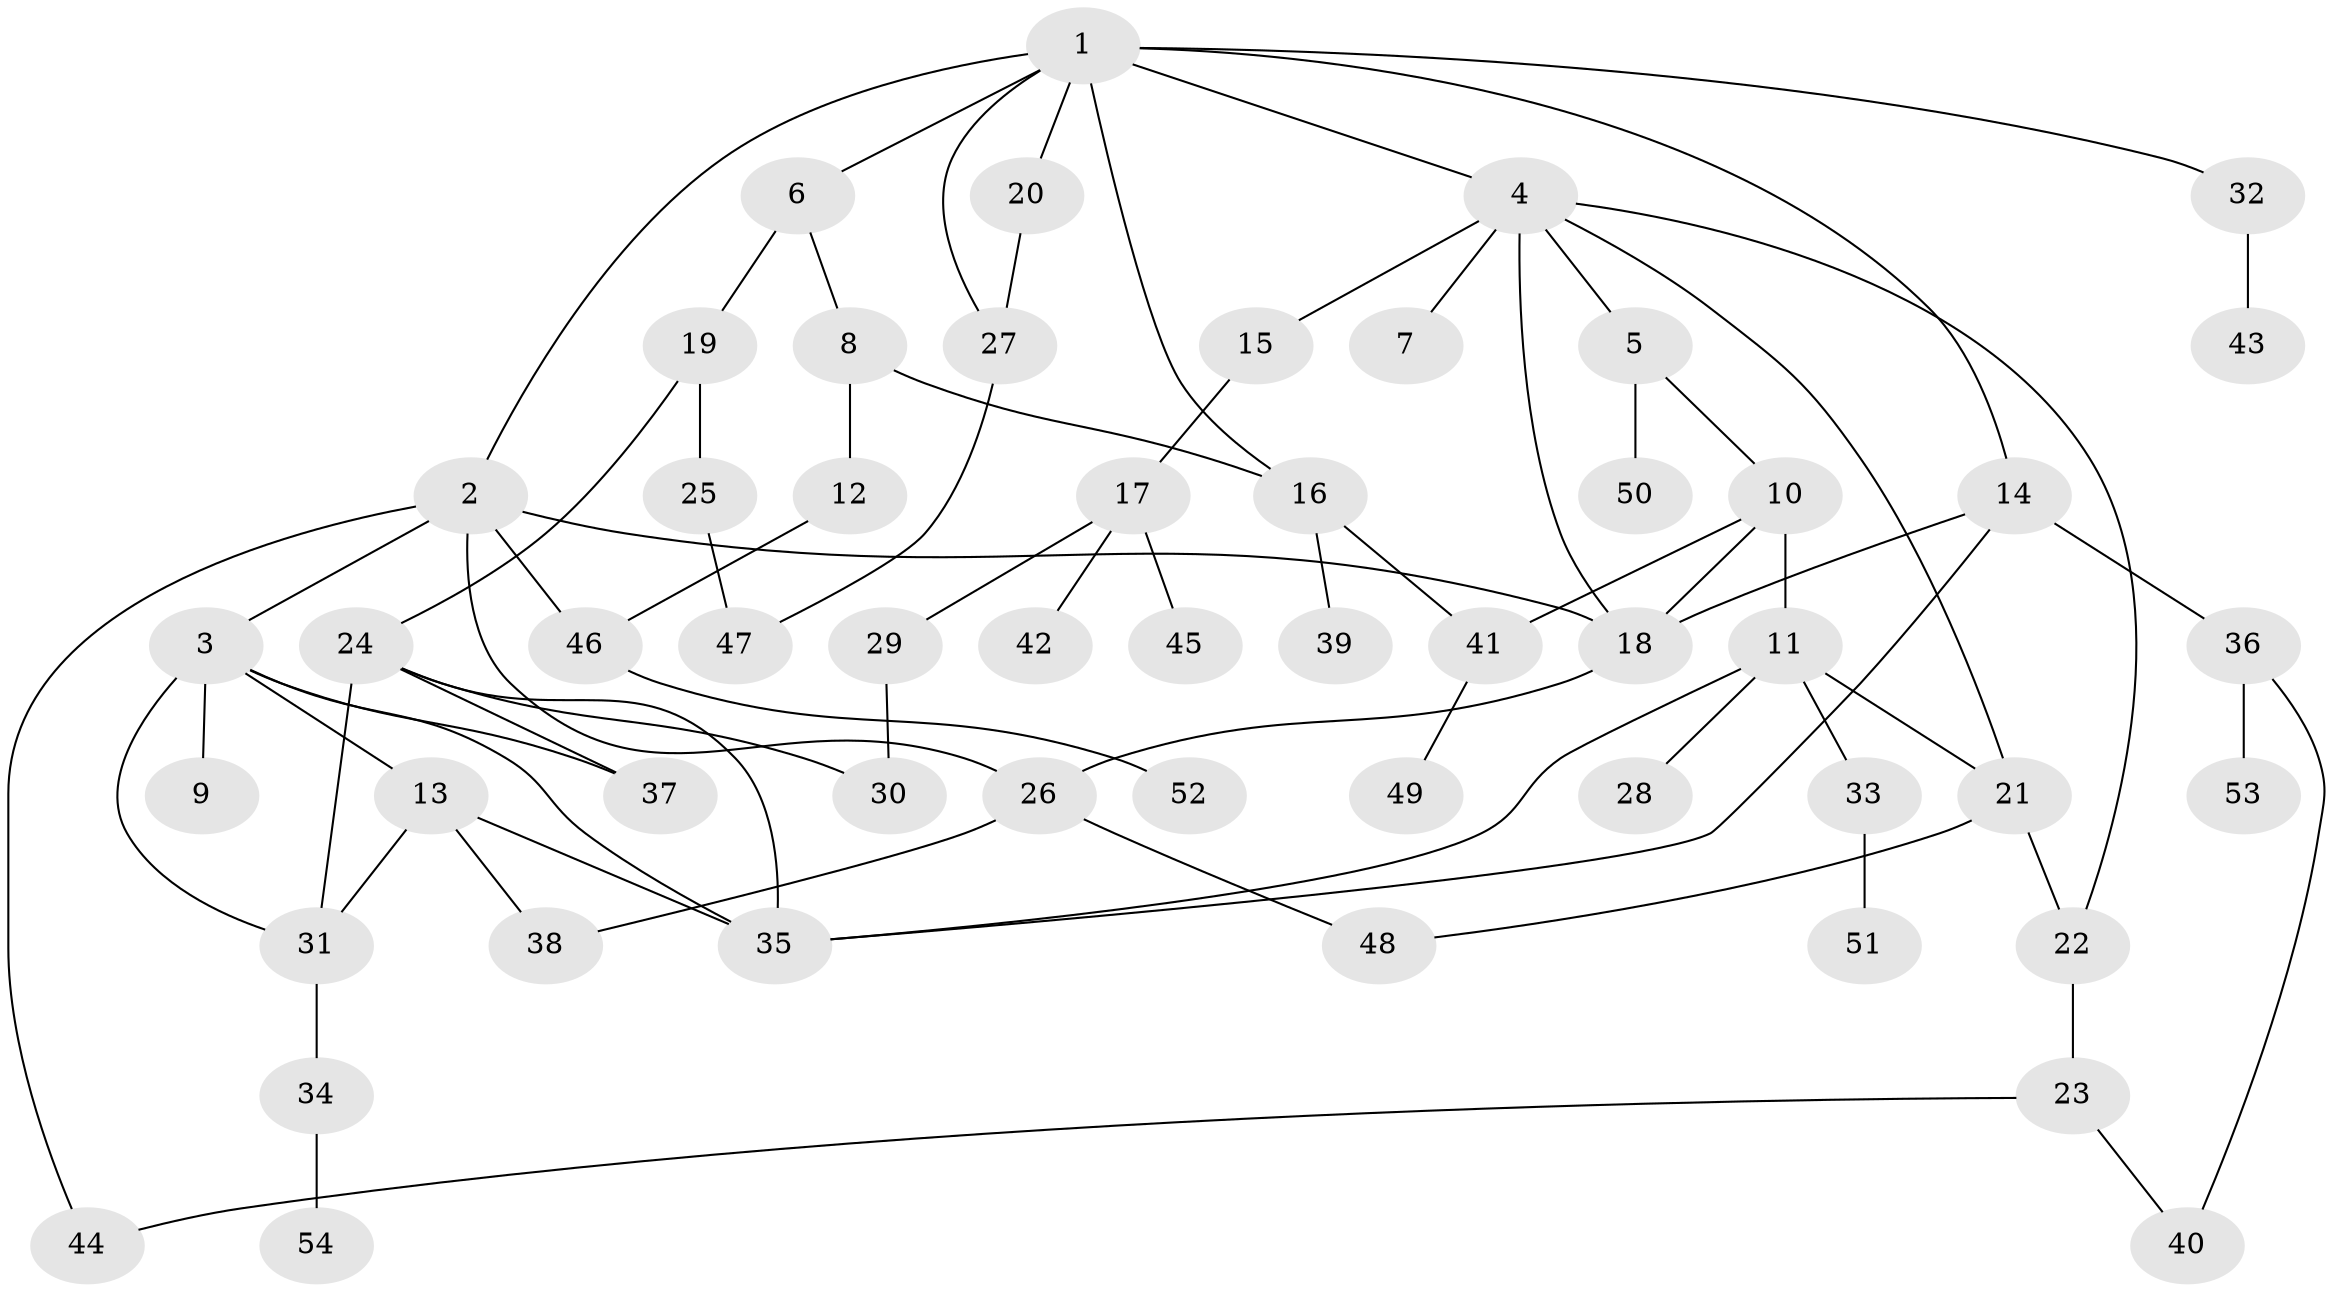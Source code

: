 // coarse degree distribution, {10: 0.02857142857142857, 8: 0.02857142857142857, 6: 0.05714285714285714, 2: 0.2, 4: 0.05714285714285714, 3: 0.2, 1: 0.2857142857142857, 5: 0.11428571428571428, 7: 0.02857142857142857}
// Generated by graph-tools (version 1.1) at 2025/23/03/03/25 07:23:31]
// undirected, 54 vertices, 76 edges
graph export_dot {
graph [start="1"]
  node [color=gray90,style=filled];
  1;
  2;
  3;
  4;
  5;
  6;
  7;
  8;
  9;
  10;
  11;
  12;
  13;
  14;
  15;
  16;
  17;
  18;
  19;
  20;
  21;
  22;
  23;
  24;
  25;
  26;
  27;
  28;
  29;
  30;
  31;
  32;
  33;
  34;
  35;
  36;
  37;
  38;
  39;
  40;
  41;
  42;
  43;
  44;
  45;
  46;
  47;
  48;
  49;
  50;
  51;
  52;
  53;
  54;
  1 -- 2;
  1 -- 4;
  1 -- 6;
  1 -- 14;
  1 -- 16;
  1 -- 20;
  1 -- 32;
  1 -- 27;
  2 -- 3;
  2 -- 18;
  2 -- 44;
  2 -- 46;
  2 -- 26;
  3 -- 9;
  3 -- 13;
  3 -- 37;
  3 -- 31;
  3 -- 35;
  4 -- 5;
  4 -- 7;
  4 -- 15;
  4 -- 22;
  4 -- 18;
  4 -- 21;
  5 -- 10;
  5 -- 50;
  6 -- 8;
  6 -- 19;
  8 -- 12;
  8 -- 16;
  10 -- 11;
  10 -- 18;
  10 -- 41;
  11 -- 21;
  11 -- 28;
  11 -- 33;
  11 -- 35;
  12 -- 46;
  13 -- 35;
  13 -- 31;
  13 -- 38;
  14 -- 36;
  14 -- 35;
  14 -- 18;
  15 -- 17;
  16 -- 39;
  16 -- 41;
  17 -- 29;
  17 -- 42;
  17 -- 45;
  18 -- 26;
  19 -- 24;
  19 -- 25;
  20 -- 27;
  21 -- 22;
  21 -- 48;
  22 -- 23;
  23 -- 44;
  23 -- 40;
  24 -- 30;
  24 -- 31;
  24 -- 35;
  24 -- 37;
  25 -- 47;
  26 -- 38;
  26 -- 48;
  27 -- 47;
  29 -- 30;
  31 -- 34;
  32 -- 43;
  33 -- 51;
  34 -- 54;
  36 -- 40;
  36 -- 53;
  41 -- 49;
  46 -- 52;
}
